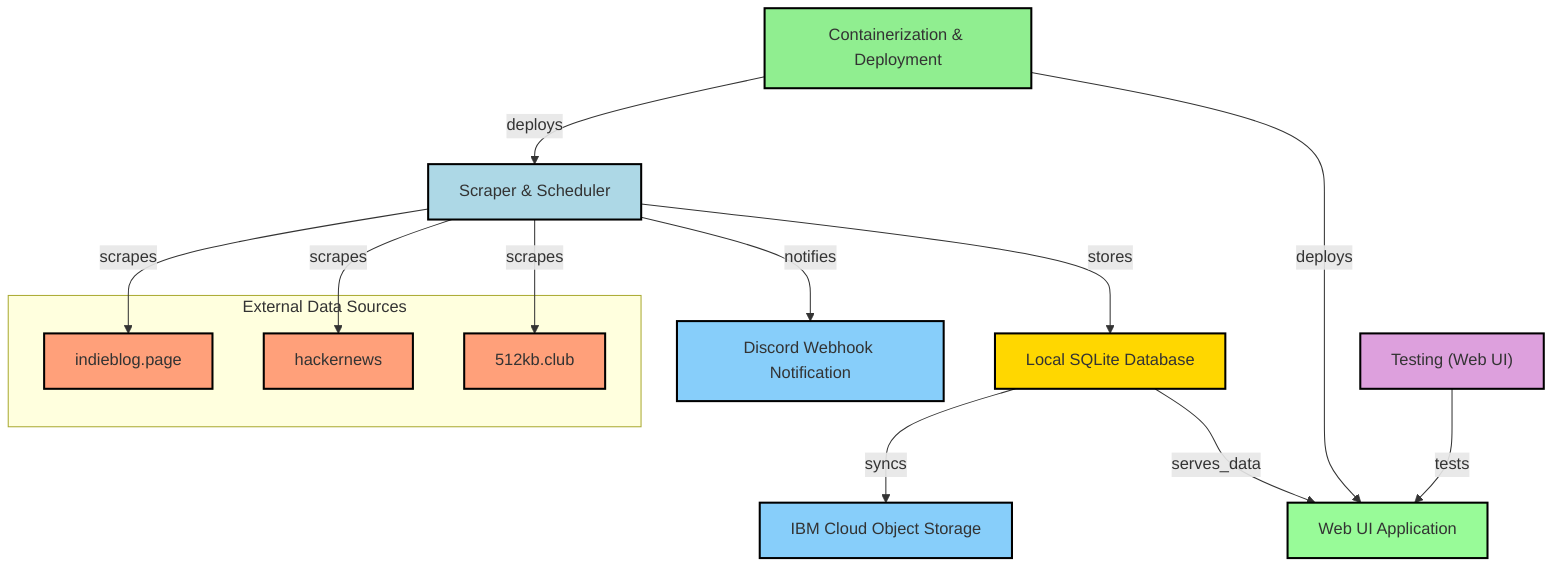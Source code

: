 flowchart TB
    %% External Data Sources
    subgraph "External Data Sources"
        Indie["indieblog.page"]:::external
        Hack["hackernews"]:::external
        KB["512kb.club"]:::external
    end

    %% Backend Modules
    Scraper_Scheduler["Scraper & Scheduler"]:::backend
    Local_DB["Local SQLite Database"]:::db
    IBM_COS["IBM Cloud Object Storage"]:::cloud
    Discord["Discord Webhook Notification"]:::cloud

    %% Frontend Module
    Web_UI["Web UI Application"]:::frontend

    %% Deployment & Testing
    Containers["Containerization & Deployment"]:::container
    Tests["Testing (Web UI)"]:::test

    %% Data Flows - Scraper interacting with External Sources
    Scraper_Scheduler -->|"scrapes"| Indie
    Scraper_Scheduler -->|"scrapes"| Hack
    Scraper_Scheduler -->|"scrapes"| KB

    %% Backend flows
    Scraper_Scheduler -->|"stores"| Local_DB
    Local_DB -->|"syncs"| IBM_COS
    Scraper_Scheduler -->|"notifies"| Discord

    %% Frontend interaction
    Local_DB -->|"serves_data"| Web_UI

    %% Deployment relations
    Containers -->|"deploys"| Scraper_Scheduler
    Containers -->|"deploys"| Web_UI

    %% Testing relation
    Tests -->|"tests"| Web_UI

    %% Click Events
    click Scraper_Scheduler "https://github.com/greyhoundforty/kylfuskofu/blob/main/app.py"
    click Scraper_Scheduler "https://github.com/greyhoundforty/kylfuskofu/blob/main/utils.py"
    click Local_DB "https://github.com/greyhoundforty/kylfuskofu/blob/main/webapp/app/database.py"
    click Web_UI "https://github.com/greyhoundforty/kylfuskofu/tree/main/webapp/app"
    click Containers "https://github.com/greyhoundforty/kylfuskofu/tree/main/Dockerfile"
    click Containers "https://github.com/greyhoundforty/kylfuskofu/tree/main/webapp/Dockerfile"
    click Tests "https://github.com/greyhoundforty/kylfuskofu/tree/main/webapp/tests"

    %% Styles
    classDef backend fill:#ADD8E6,stroke:#000,stroke-width:2px;
    classDef frontend fill:#98FB98,stroke:#000,stroke-width:2px;
    classDef db fill:#FFD700,stroke:#000,stroke-width:2px;
    classDef external fill:#FFA07A,stroke:#000,stroke-width:2px;
    classDef cloud fill:#87CEFA,stroke:#000,stroke-width:2px;
    classDef container fill:#90EE90,stroke:#000,stroke-width:2px;
    classDef test fill:#DDA0DD,stroke:#000,stroke-width:2px;